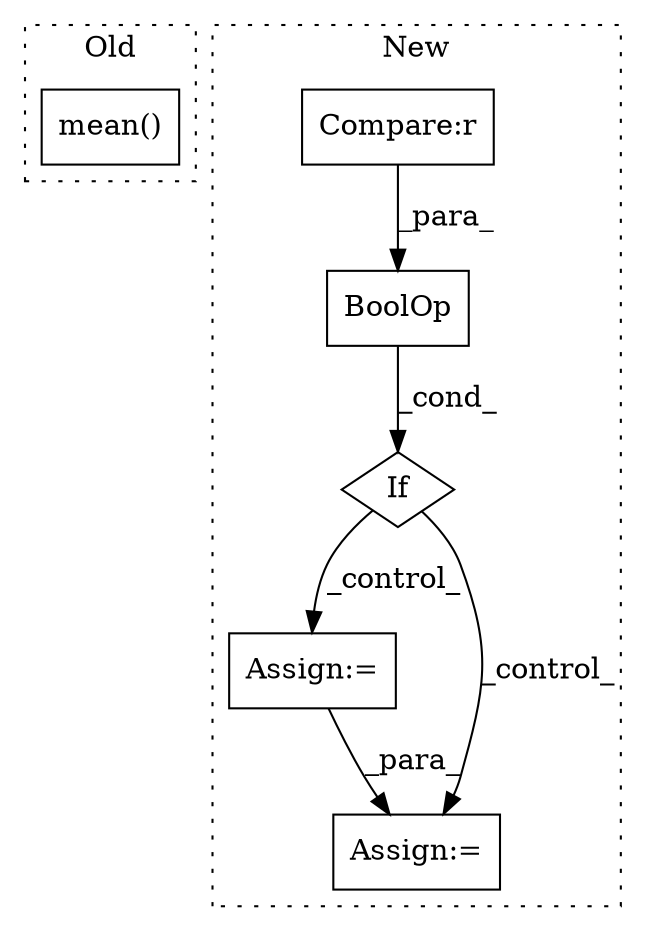 digraph G {
subgraph cluster0 {
1 [label="mean()" a="75" s="4020,4034" l="11,1" shape="box"];
label = "Old";
style="dotted";
}
subgraph cluster1 {
2 [label="BoolOp" a="72" s="4152" l="31" shape="box"];
3 [label="If" a="96" s="4149" l="3" shape="diamond"];
4 [label="Assign:=" a="68" s="4204" l="3" shape="box"];
5 [label="Compare:r" a="40" s="4169" l="14" shape="box"];
6 [label="Assign:=" a="68" s="4404" l="3" shape="box"];
label = "New";
style="dotted";
}
2 -> 3 [label="_cond_"];
3 -> 4 [label="_control_"];
3 -> 6 [label="_control_"];
4 -> 6 [label="_para_"];
5 -> 2 [label="_para_"];
}